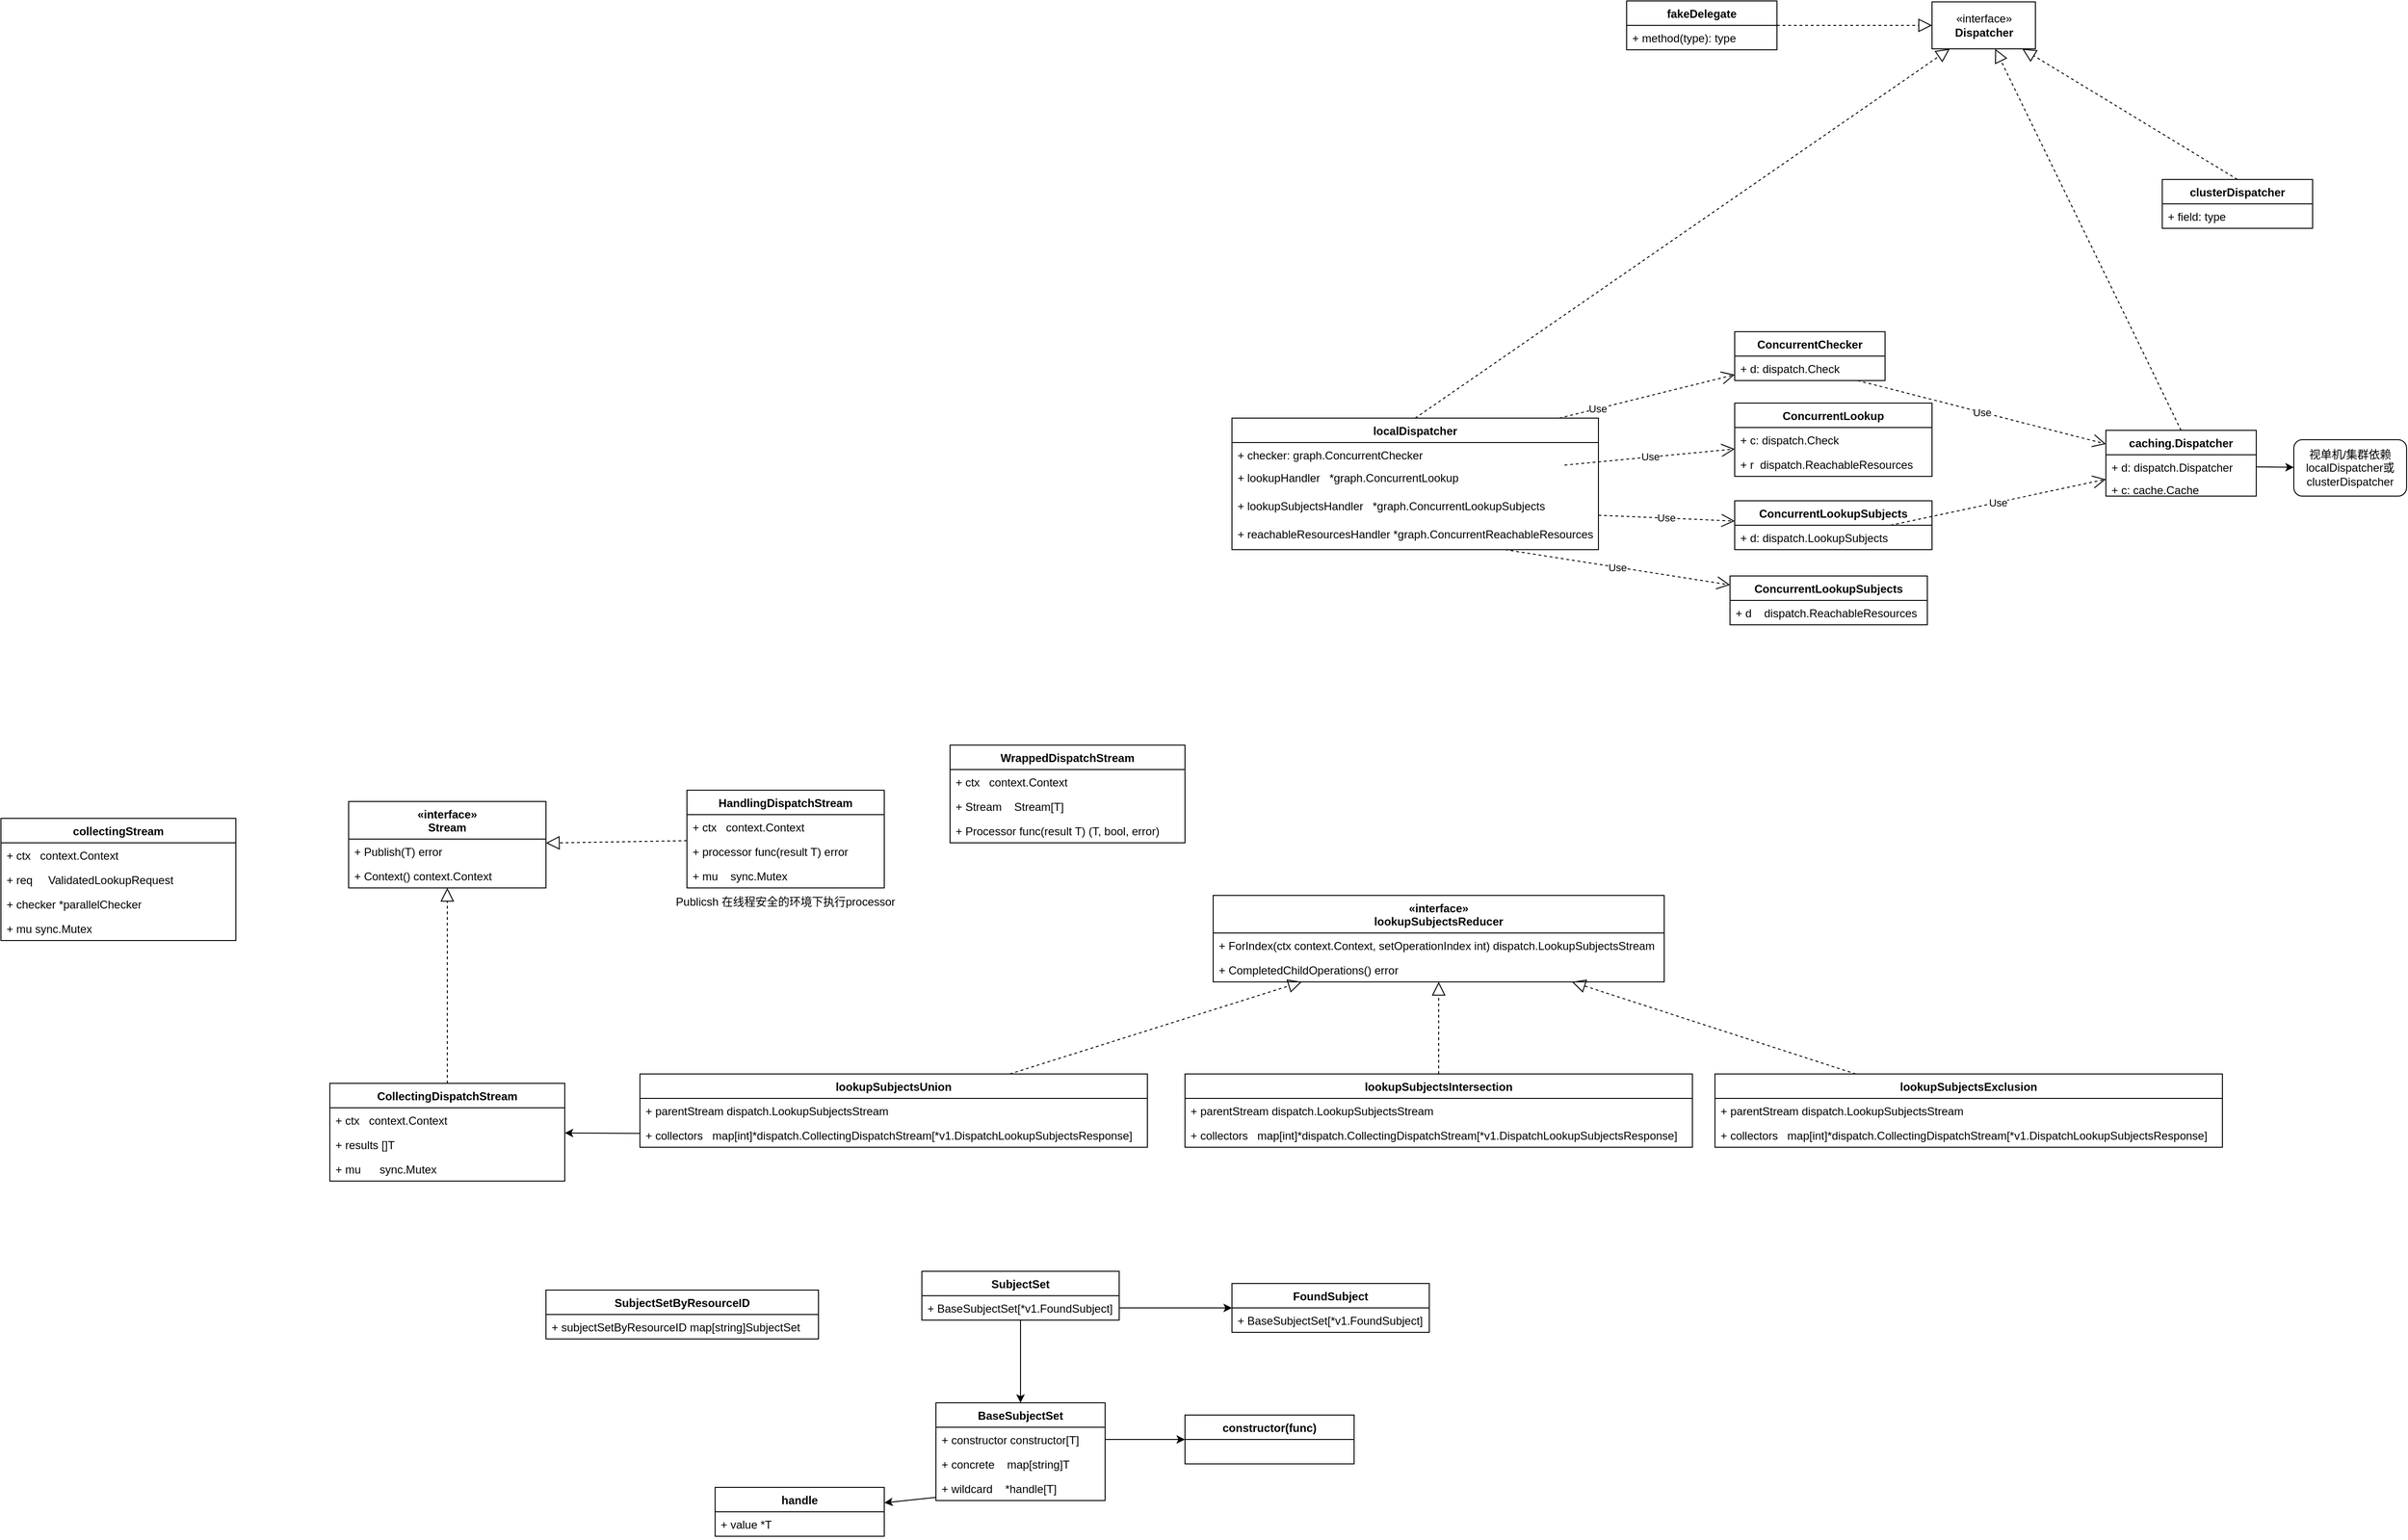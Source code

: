 <mxfile version="21.7.0" type="github">
  <diagram name="Page-1" id="CEwFYDs2fZ4OmFarUrde">
    <mxGraphModel dx="4027" dy="839" grid="1" gridSize="10" guides="1" tooltips="1" connect="1" arrows="1" fold="1" page="1" pageScale="1" pageWidth="827" pageHeight="1169" math="0" shadow="0">
      <root>
        <mxCell id="0" />
        <mxCell id="1" parent="0" />
        <mxCell id="Ls-s1k2iZN3hAYvX85xJ-3" value="«interface»&lt;br&gt;&lt;b&gt;Dispatcher&lt;/b&gt;" style="html=1;" parent="1" vertex="1">
          <mxGeometry x="375" y="379" width="110" height="50" as="geometry" />
        </mxCell>
        <mxCell id="Ls-s1k2iZN3hAYvX85xJ-6" value="" style="endArrow=block;dashed=1;endFill=0;endSize=12;html=1;exitX=0.5;exitY=0;exitDx=0;exitDy=0;" parent="1" source="Ls-s1k2iZN3hAYvX85xJ-22" target="Ls-s1k2iZN3hAYvX85xJ-3" edge="1">
          <mxGeometry width="160" relative="1" as="geometry">
            <mxPoint x="240" y="650" as="sourcePoint" />
            <mxPoint x="400" y="650" as="targetPoint" />
          </mxGeometry>
        </mxCell>
        <mxCell id="Ls-s1k2iZN3hAYvX85xJ-7" value="" style="endArrow=block;dashed=1;endFill=0;endSize=12;html=1;exitX=0.5;exitY=0;exitDx=0;exitDy=0;" parent="1" source="Ls-s1k2iZN3hAYvX85xJ-15" target="Ls-s1k2iZN3hAYvX85xJ-3" edge="1">
          <mxGeometry width="160" relative="1" as="geometry">
            <mxPoint x="250" y="660" as="sourcePoint" />
            <mxPoint x="445" y="440" as="targetPoint" />
          </mxGeometry>
        </mxCell>
        <mxCell id="Ls-s1k2iZN3hAYvX85xJ-8" value="" style="endArrow=block;dashed=1;endFill=0;endSize=12;html=1;exitX=0.5;exitY=0;exitDx=0;exitDy=0;" parent="1" source="Ls-s1k2iZN3hAYvX85xJ-25" target="Ls-s1k2iZN3hAYvX85xJ-3" edge="1">
          <mxGeometry width="160" relative="1" as="geometry">
            <mxPoint x="260" y="670" as="sourcePoint" />
            <mxPoint x="455" y="450" as="targetPoint" />
          </mxGeometry>
        </mxCell>
        <mxCell id="Ls-s1k2iZN3hAYvX85xJ-9" value="" style="endArrow=block;dashed=1;endFill=0;endSize=12;html=1;" parent="1" source="Ls-s1k2iZN3hAYvX85xJ-13" target="Ls-s1k2iZN3hAYvX85xJ-3" edge="1">
          <mxGeometry width="160" relative="1" as="geometry">
            <mxPoint x="270" y="680" as="sourcePoint" />
            <mxPoint x="465" y="460" as="targetPoint" />
          </mxGeometry>
        </mxCell>
        <mxCell id="Ls-s1k2iZN3hAYvX85xJ-10" value="Use" style="endArrow=open;endSize=12;dashed=1;html=1;" parent="1" source="Ls-s1k2iZN3hAYvX85xJ-27" target="Ls-s1k2iZN3hAYvX85xJ-18" edge="1">
          <mxGeometry width="160" relative="1" as="geometry">
            <mxPoint x="720" y="620" as="sourcePoint" />
            <mxPoint x="880" y="620" as="targetPoint" />
          </mxGeometry>
        </mxCell>
        <mxCell id="Ls-s1k2iZN3hAYvX85xJ-13" value="fakeDelegate" style="swimlane;fontStyle=1;align=center;verticalAlign=top;childLayout=stackLayout;horizontal=1;startSize=26;horizontalStack=0;resizeParent=1;resizeParentMax=0;resizeLast=0;collapsible=1;marginBottom=0;" parent="1" vertex="1">
          <mxGeometry x="50" y="378" width="160" height="52" as="geometry" />
        </mxCell>
        <mxCell id="Ls-s1k2iZN3hAYvX85xJ-14" value="+ method(type): type" style="text;strokeColor=none;fillColor=none;align=left;verticalAlign=top;spacingLeft=4;spacingRight=4;overflow=hidden;rotatable=0;points=[[0,0.5],[1,0.5]];portConstraint=eastwest;" parent="Ls-s1k2iZN3hAYvX85xJ-13" vertex="1">
          <mxGeometry y="26" width="160" height="26" as="geometry" />
        </mxCell>
        <mxCell id="Ls-s1k2iZN3hAYvX85xJ-15" value="localDispatcher" style="swimlane;fontStyle=1;align=center;verticalAlign=top;childLayout=stackLayout;horizontal=1;startSize=26;horizontalStack=0;resizeParent=1;resizeParentMax=0;resizeLast=0;collapsible=1;marginBottom=0;" parent="1" vertex="1">
          <mxGeometry x="-370" y="822" width="390" height="140" as="geometry" />
        </mxCell>
        <mxCell id="Ls-s1k2iZN3hAYvX85xJ-27" value="+ checker: graph.ConcurrentChecker" style="text;strokeColor=none;fillColor=none;align=left;verticalAlign=top;spacingLeft=4;spacingRight=4;overflow=hidden;rotatable=0;points=[[0,0.5],[1,0.5]];portConstraint=eastwest;" parent="Ls-s1k2iZN3hAYvX85xJ-15" vertex="1">
          <mxGeometry y="26" width="390" height="24" as="geometry" />
        </mxCell>
        <mxCell id="Ls-s1k2iZN3hAYvX85xJ-40" value="+ lookupHandler   *graph.ConcurrentLookup" style="text;strokeColor=none;fillColor=none;align=left;verticalAlign=top;spacingLeft=4;spacingRight=4;overflow=hidden;rotatable=0;points=[[0,0.5],[1,0.5]];portConstraint=eastwest;" parent="Ls-s1k2iZN3hAYvX85xJ-15" vertex="1">
          <mxGeometry y="50" width="390" height="30" as="geometry" />
        </mxCell>
        <mxCell id="Ls-s1k2iZN3hAYvX85xJ-213" value="+ lookupSubjectsHandler   *graph.ConcurrentLookupSubjects" style="text;strokeColor=none;fillColor=none;align=left;verticalAlign=top;spacingLeft=4;spacingRight=4;overflow=hidden;rotatable=0;points=[[0,0.5],[1,0.5]];portConstraint=eastwest;" parent="Ls-s1k2iZN3hAYvX85xJ-15" vertex="1">
          <mxGeometry y="80" width="390" height="30" as="geometry" />
        </mxCell>
        <mxCell id="Ls-s1k2iZN3hAYvX85xJ-16" value="+ reachableResourcesHandler *graph.ConcurrentReachableResources" style="text;strokeColor=none;fillColor=none;align=left;verticalAlign=top;spacingLeft=4;spacingRight=4;overflow=hidden;rotatable=0;points=[[0,0.5],[1,0.5]];portConstraint=eastwest;" parent="Ls-s1k2iZN3hAYvX85xJ-15" vertex="1">
          <mxGeometry y="110" width="390" height="30" as="geometry" />
        </mxCell>
        <mxCell id="Ls-s1k2iZN3hAYvX85xJ-17" value="Use" style="endArrow=open;endSize=12;dashed=1;html=1;" parent="1" source="Ls-s1k2iZN3hAYvX85xJ-19" target="Ls-s1k2iZN3hAYvX85xJ-22" edge="1">
          <mxGeometry width="160" relative="1" as="geometry">
            <mxPoint x="155.248" y="639" as="sourcePoint" />
            <mxPoint x="197.64" y="730" as="targetPoint" />
          </mxGeometry>
        </mxCell>
        <mxCell id="Ls-s1k2iZN3hAYvX85xJ-18" value="ConcurrentChecker" style="swimlane;fontStyle=1;align=center;verticalAlign=top;childLayout=stackLayout;horizontal=1;startSize=26;horizontalStack=0;resizeParent=1;resizeParentMax=0;resizeLast=0;collapsible=1;marginBottom=0;" parent="1" vertex="1">
          <mxGeometry x="165" y="730" width="160" height="52" as="geometry" />
        </mxCell>
        <mxCell id="Ls-s1k2iZN3hAYvX85xJ-19" value="+ d: dispatch.Check" style="text;strokeColor=none;fillColor=none;align=left;verticalAlign=top;spacingLeft=4;spacingRight=4;overflow=hidden;rotatable=0;points=[[0,0.5],[1,0.5]];portConstraint=eastwest;" parent="Ls-s1k2iZN3hAYvX85xJ-18" vertex="1">
          <mxGeometry y="26" width="160" height="26" as="geometry" />
        </mxCell>
        <mxCell id="Ls-s1k2iZN3hAYvX85xJ-25" value="clusterDispatcher" style="swimlane;fontStyle=1;align=center;verticalAlign=top;childLayout=stackLayout;horizontal=1;startSize=26;horizontalStack=0;resizeParent=1;resizeParentMax=0;resizeLast=0;collapsible=1;marginBottom=0;" parent="1" vertex="1">
          <mxGeometry x="620" y="568" width="160" height="52" as="geometry" />
        </mxCell>
        <mxCell id="Ls-s1k2iZN3hAYvX85xJ-26" value="+ field: type" style="text;strokeColor=none;fillColor=none;align=left;verticalAlign=top;spacingLeft=4;spacingRight=4;overflow=hidden;rotatable=0;points=[[0,0.5],[1,0.5]];portConstraint=eastwest;" parent="Ls-s1k2iZN3hAYvX85xJ-25" vertex="1">
          <mxGeometry y="26" width="160" height="26" as="geometry" />
        </mxCell>
        <mxCell id="Ls-s1k2iZN3hAYvX85xJ-28" value="ConcurrentLookup" style="swimlane;fontStyle=1;align=center;verticalAlign=top;childLayout=stackLayout;horizontal=1;startSize=26;horizontalStack=0;resizeParent=1;resizeParentMax=0;resizeLast=0;collapsible=1;marginBottom=0;" parent="1" vertex="1">
          <mxGeometry x="165" y="806" width="210" height="78" as="geometry" />
        </mxCell>
        <mxCell id="Ls-s1k2iZN3hAYvX85xJ-30" value="+ c: dispatch.Check" style="text;strokeColor=none;fillColor=none;align=left;verticalAlign=top;spacingLeft=4;spacingRight=4;overflow=hidden;rotatable=0;points=[[0,0.5],[1,0.5]];portConstraint=eastwest;" parent="Ls-s1k2iZN3hAYvX85xJ-28" vertex="1">
          <mxGeometry y="26" width="210" height="26" as="geometry" />
        </mxCell>
        <mxCell id="Ls-s1k2iZN3hAYvX85xJ-31" value="+ r  dispatch.ReachableResources" style="text;strokeColor=none;fillColor=none;align=left;verticalAlign=top;spacingLeft=4;spacingRight=4;overflow=hidden;rotatable=0;points=[[0,0.5],[1,0.5]];portConstraint=eastwest;" parent="Ls-s1k2iZN3hAYvX85xJ-28" vertex="1">
          <mxGeometry y="52" width="210" height="26" as="geometry" />
        </mxCell>
        <mxCell id="Ls-s1k2iZN3hAYvX85xJ-35" value="Use" style="endArrow=open;endSize=12;dashed=1;html=1;" parent="1" source="Ls-s1k2iZN3hAYvX85xJ-40" target="Ls-s1k2iZN3hAYvX85xJ-28" edge="1">
          <mxGeometry width="160" relative="1" as="geometry">
            <mxPoint x="76" y="619" as="sourcePoint" />
            <mxPoint x="262" y="690" as="targetPoint" />
          </mxGeometry>
        </mxCell>
        <mxCell id="Ls-s1k2iZN3hAYvX85xJ-41" value="ConcurrentLookupSubjects" style="swimlane;fontStyle=1;align=center;verticalAlign=top;childLayout=stackLayout;horizontal=1;startSize=26;horizontalStack=0;resizeParent=1;resizeParentMax=0;resizeLast=0;collapsible=1;marginBottom=0;" parent="1" vertex="1">
          <mxGeometry x="165" y="910" width="210" height="52" as="geometry" />
        </mxCell>
        <mxCell id="Ls-s1k2iZN3hAYvX85xJ-42" value="+ d: dispatch.LookupSubjects" style="text;strokeColor=none;fillColor=none;align=left;verticalAlign=top;spacingLeft=4;spacingRight=4;overflow=hidden;rotatable=0;points=[[0,0.5],[1,0.5]];portConstraint=eastwest;" parent="Ls-s1k2iZN3hAYvX85xJ-41" vertex="1">
          <mxGeometry y="26" width="210" height="26" as="geometry" />
        </mxCell>
        <mxCell id="Ls-s1k2iZN3hAYvX85xJ-44" value="Use" style="endArrow=open;endSize=12;dashed=1;html=1;" parent="1" source="Ls-s1k2iZN3hAYvX85xJ-42" target="Ls-s1k2iZN3hAYvX85xJ-22" edge="1">
          <mxGeometry width="160" relative="1" as="geometry">
            <mxPoint x="338" y="772" as="sourcePoint" />
            <mxPoint x="540" y="817" as="targetPoint" />
          </mxGeometry>
        </mxCell>
        <mxCell id="Ls-s1k2iZN3hAYvX85xJ-55" value="«interface»&#xa;Stream" style="swimlane;fontStyle=1;align=center;verticalAlign=top;childLayout=stackLayout;horizontal=1;startSize=40;horizontalStack=0;resizeParent=1;resizeParentMax=0;resizeLast=0;collapsible=1;marginBottom=0;" parent="1" vertex="1">
          <mxGeometry x="-1310" y="1230" width="210" height="92" as="geometry" />
        </mxCell>
        <mxCell id="Ls-s1k2iZN3hAYvX85xJ-56" value="+ Publish(T) error" style="text;strokeColor=none;fillColor=none;align=left;verticalAlign=top;spacingLeft=4;spacingRight=4;overflow=hidden;rotatable=0;points=[[0,0.5],[1,0.5]];portConstraint=eastwest;" parent="Ls-s1k2iZN3hAYvX85xJ-55" vertex="1">
          <mxGeometry y="40" width="210" height="26" as="geometry" />
        </mxCell>
        <mxCell id="Ls-s1k2iZN3hAYvX85xJ-57" value="+ Context() context.Context" style="text;strokeColor=none;fillColor=none;align=left;verticalAlign=top;spacingLeft=4;spacingRight=4;overflow=hidden;rotatable=0;points=[[0,0.5],[1,0.5]];portConstraint=eastwest;" parent="Ls-s1k2iZN3hAYvX85xJ-55" vertex="1">
          <mxGeometry y="66" width="210" height="26" as="geometry" />
        </mxCell>
        <mxCell id="Ls-s1k2iZN3hAYvX85xJ-59" value="" style="endArrow=block;dashed=1;endFill=0;endSize=12;html=1;" parent="1" source="Ls-s1k2iZN3hAYvX85xJ-52" target="Ls-s1k2iZN3hAYvX85xJ-55" edge="1">
          <mxGeometry width="160" relative="1" as="geometry">
            <mxPoint x="-10" y="820" as="sourcePoint" />
            <mxPoint x="385" y="433" as="targetPoint" />
          </mxGeometry>
        </mxCell>
        <mxCell id="Ls-s1k2iZN3hAYvX85xJ-84" value="WrappedDispatchStream" style="swimlane;fontStyle=1;align=center;verticalAlign=top;childLayout=stackLayout;horizontal=1;startSize=26;horizontalStack=0;resizeParent=1;resizeParentMax=0;resizeLast=0;collapsible=1;marginBottom=0;" parent="1" vertex="1">
          <mxGeometry x="-670" y="1170" width="250" height="104" as="geometry" />
        </mxCell>
        <mxCell id="Ls-s1k2iZN3hAYvX85xJ-85" value="+ ctx   context.Context" style="text;strokeColor=none;fillColor=none;align=left;verticalAlign=top;spacingLeft=4;spacingRight=4;overflow=hidden;rotatable=0;points=[[0,0.5],[1,0.5]];portConstraint=eastwest;" parent="Ls-s1k2iZN3hAYvX85xJ-84" vertex="1">
          <mxGeometry y="26" width="250" height="26" as="geometry" />
        </mxCell>
        <mxCell id="Ls-s1k2iZN3hAYvX85xJ-86" value="+ Stream    Stream[T]" style="text;strokeColor=none;fillColor=none;align=left;verticalAlign=top;spacingLeft=4;spacingRight=4;overflow=hidden;rotatable=0;points=[[0,0.5],[1,0.5]];portConstraint=eastwest;" parent="Ls-s1k2iZN3hAYvX85xJ-84" vertex="1">
          <mxGeometry y="52" width="250" height="26" as="geometry" />
        </mxCell>
        <mxCell id="Ls-s1k2iZN3hAYvX85xJ-87" value="+ Processor func(result T) (T, bool, error)" style="text;strokeColor=none;fillColor=none;align=left;verticalAlign=top;spacingLeft=4;spacingRight=4;overflow=hidden;rotatable=0;points=[[0,0.5],[1,0.5]];portConstraint=eastwest;" parent="Ls-s1k2iZN3hAYvX85xJ-84" vertex="1">
          <mxGeometry y="78" width="250" height="26" as="geometry" />
        </mxCell>
        <mxCell id="Ls-s1k2iZN3hAYvX85xJ-160" value="lookupSubjectsIntersection" style="swimlane;fontStyle=1;align=center;verticalAlign=top;childLayout=stackLayout;horizontal=1;startSize=26;horizontalStack=0;resizeParent=1;resizeParentMax=0;resizeLast=0;collapsible=1;marginBottom=0;" parent="1" vertex="1">
          <mxGeometry x="-420" y="1520" width="540" height="78" as="geometry" />
        </mxCell>
        <mxCell id="Ls-s1k2iZN3hAYvX85xJ-161" value="+ parentStream dispatch.LookupSubjectsStream" style="text;strokeColor=none;fillColor=none;align=left;verticalAlign=top;spacingLeft=4;spacingRight=4;overflow=hidden;rotatable=0;points=[[0,0.5],[1,0.5]];portConstraint=eastwest;" parent="Ls-s1k2iZN3hAYvX85xJ-160" vertex="1">
          <mxGeometry y="26" width="540" height="26" as="geometry" />
        </mxCell>
        <mxCell id="Ls-s1k2iZN3hAYvX85xJ-162" value="+ collectors   map[int]*dispatch.CollectingDispatchStream[*v1.DispatchLookupSubjectsResponse]" style="text;strokeColor=none;fillColor=none;align=left;verticalAlign=top;spacingLeft=4;spacingRight=4;overflow=hidden;rotatable=0;points=[[0,0.5],[1,0.5]];portConstraint=eastwest;" parent="Ls-s1k2iZN3hAYvX85xJ-160" vertex="1">
          <mxGeometry y="52" width="540" height="26" as="geometry" />
        </mxCell>
        <mxCell id="Ls-s1k2iZN3hAYvX85xJ-164" value="«interface»&#xa;lookupSubjectsReducer" style="swimlane;fontStyle=1;align=center;verticalAlign=top;childLayout=stackLayout;horizontal=1;startSize=40;horizontalStack=0;resizeParent=1;resizeParentMax=0;resizeLast=0;collapsible=1;marginBottom=0;" parent="1" vertex="1">
          <mxGeometry x="-390" y="1330" width="480" height="92" as="geometry" />
        </mxCell>
        <mxCell id="Ls-s1k2iZN3hAYvX85xJ-165" value="+ ForIndex(ctx context.Context, setOperationIndex int) dispatch.LookupSubjectsStream" style="text;strokeColor=none;fillColor=none;align=left;verticalAlign=top;spacingLeft=4;spacingRight=4;overflow=hidden;rotatable=0;points=[[0,0.5],[1,0.5]];portConstraint=eastwest;" parent="Ls-s1k2iZN3hAYvX85xJ-164" vertex="1">
          <mxGeometry y="40" width="480" height="26" as="geometry" />
        </mxCell>
        <mxCell id="Ls-s1k2iZN3hAYvX85xJ-166" value="+ CompletedChildOperations() error" style="text;strokeColor=none;fillColor=none;align=left;verticalAlign=top;spacingLeft=4;spacingRight=4;overflow=hidden;rotatable=0;points=[[0,0.5],[1,0.5]];portConstraint=eastwest;" parent="Ls-s1k2iZN3hAYvX85xJ-164" vertex="1">
          <mxGeometry y="66" width="480" height="26" as="geometry" />
        </mxCell>
        <mxCell id="Ls-s1k2iZN3hAYvX85xJ-167" value="" style="endArrow=block;dashed=1;endFill=0;endSize=12;html=1;" parent="1" source="Ls-s1k2iZN3hAYvX85xJ-160" target="Ls-s1k2iZN3hAYvX85xJ-164" edge="1">
          <mxGeometry width="160" relative="1" as="geometry">
            <mxPoint x="-195" y="1080" as="sourcePoint" />
            <mxPoint x="-195" y="1012" as="targetPoint" />
          </mxGeometry>
        </mxCell>
        <mxCell id="Ls-s1k2iZN3hAYvX85xJ-168" value="CollectingDispatchStream" style="swimlane;fontStyle=1;align=center;verticalAlign=top;childLayout=stackLayout;horizontal=1;startSize=26;horizontalStack=0;resizeParent=1;resizeParentMax=0;resizeLast=0;collapsible=1;marginBottom=0;" parent="1" vertex="1">
          <mxGeometry x="-1330" y="1530" width="250" height="104" as="geometry" />
        </mxCell>
        <mxCell id="Ls-s1k2iZN3hAYvX85xJ-169" value="+ ctx   context.Context" style="text;strokeColor=none;fillColor=none;align=left;verticalAlign=top;spacingLeft=4;spacingRight=4;overflow=hidden;rotatable=0;points=[[0,0.5],[1,0.5]];portConstraint=eastwest;" parent="Ls-s1k2iZN3hAYvX85xJ-168" vertex="1">
          <mxGeometry y="26" width="250" height="26" as="geometry" />
        </mxCell>
        <mxCell id="Ls-s1k2iZN3hAYvX85xJ-170" value="+ results []T" style="text;strokeColor=none;fillColor=none;align=left;verticalAlign=top;spacingLeft=4;spacingRight=4;overflow=hidden;rotatable=0;points=[[0,0.5],[1,0.5]];portConstraint=eastwest;" parent="Ls-s1k2iZN3hAYvX85xJ-168" vertex="1">
          <mxGeometry y="52" width="250" height="26" as="geometry" />
        </mxCell>
        <mxCell id="Ls-s1k2iZN3hAYvX85xJ-171" value="+ mu      sync.Mutex" style="text;strokeColor=none;fillColor=none;align=left;verticalAlign=top;spacingLeft=4;spacingRight=4;overflow=hidden;rotatable=0;points=[[0,0.5],[1,0.5]];portConstraint=eastwest;" parent="Ls-s1k2iZN3hAYvX85xJ-168" vertex="1">
          <mxGeometry y="78" width="250" height="26" as="geometry" />
        </mxCell>
        <mxCell id="Ls-s1k2iZN3hAYvX85xJ-172" value="" style="endArrow=block;dashed=1;endFill=0;endSize=12;html=1;" parent="1" source="Ls-s1k2iZN3hAYvX85xJ-168" target="Ls-s1k2iZN3hAYvX85xJ-55" edge="1">
          <mxGeometry width="160" relative="1" as="geometry">
            <mxPoint x="-195" y="1080" as="sourcePoint" />
            <mxPoint x="-195" y="1012" as="targetPoint" />
          </mxGeometry>
        </mxCell>
        <mxCell id="Ls-s1k2iZN3hAYvX85xJ-173" value="lookupSubjectsUnion" style="swimlane;fontStyle=1;align=center;verticalAlign=top;childLayout=stackLayout;horizontal=1;startSize=26;horizontalStack=0;resizeParent=1;resizeParentMax=0;resizeLast=0;collapsible=1;marginBottom=0;" parent="1" vertex="1">
          <mxGeometry x="-1000" y="1520" width="540" height="78" as="geometry" />
        </mxCell>
        <mxCell id="Ls-s1k2iZN3hAYvX85xJ-174" value="+ parentStream dispatch.LookupSubjectsStream" style="text;strokeColor=none;fillColor=none;align=left;verticalAlign=top;spacingLeft=4;spacingRight=4;overflow=hidden;rotatable=0;points=[[0,0.5],[1,0.5]];portConstraint=eastwest;" parent="Ls-s1k2iZN3hAYvX85xJ-173" vertex="1">
          <mxGeometry y="26" width="540" height="26" as="geometry" />
        </mxCell>
        <mxCell id="Ls-s1k2iZN3hAYvX85xJ-175" value="+ collectors   map[int]*dispatch.CollectingDispatchStream[*v1.DispatchLookupSubjectsResponse]" style="text;strokeColor=none;fillColor=none;align=left;verticalAlign=top;spacingLeft=4;spacingRight=4;overflow=hidden;rotatable=0;points=[[0,0.5],[1,0.5]];portConstraint=eastwest;" parent="Ls-s1k2iZN3hAYvX85xJ-173" vertex="1">
          <mxGeometry y="52" width="540" height="26" as="geometry" />
        </mxCell>
        <mxCell id="Ls-s1k2iZN3hAYvX85xJ-176" value="" style="endArrow=block;dashed=1;endFill=0;endSize=12;html=1;" parent="1" source="Ls-s1k2iZN3hAYvX85xJ-173" target="Ls-s1k2iZN3hAYvX85xJ-164" edge="1">
          <mxGeometry width="160" relative="1" as="geometry">
            <mxPoint x="-185" y="1090" as="sourcePoint" />
            <mxPoint x="-140" y="1432" as="targetPoint" />
          </mxGeometry>
        </mxCell>
        <mxCell id="Ls-s1k2iZN3hAYvX85xJ-177" value="lookupSubjectsExclusion" style="swimlane;fontStyle=1;align=center;verticalAlign=top;childLayout=stackLayout;horizontal=1;startSize=26;horizontalStack=0;resizeParent=1;resizeParentMax=0;resizeLast=0;collapsible=1;marginBottom=0;" parent="1" vertex="1">
          <mxGeometry x="144" y="1520" width="540" height="78" as="geometry" />
        </mxCell>
        <mxCell id="Ls-s1k2iZN3hAYvX85xJ-178" value="+ parentStream dispatch.LookupSubjectsStream" style="text;strokeColor=none;fillColor=none;align=left;verticalAlign=top;spacingLeft=4;spacingRight=4;overflow=hidden;rotatable=0;points=[[0,0.5],[1,0.5]];portConstraint=eastwest;" parent="Ls-s1k2iZN3hAYvX85xJ-177" vertex="1">
          <mxGeometry y="26" width="540" height="26" as="geometry" />
        </mxCell>
        <mxCell id="Ls-s1k2iZN3hAYvX85xJ-179" value="+ collectors   map[int]*dispatch.CollectingDispatchStream[*v1.DispatchLookupSubjectsResponse]" style="text;strokeColor=none;fillColor=none;align=left;verticalAlign=top;spacingLeft=4;spacingRight=4;overflow=hidden;rotatable=0;points=[[0,0.5],[1,0.5]];portConstraint=eastwest;" parent="Ls-s1k2iZN3hAYvX85xJ-177" vertex="1">
          <mxGeometry y="52" width="540" height="26" as="geometry" />
        </mxCell>
        <mxCell id="Ls-s1k2iZN3hAYvX85xJ-180" value="" style="endArrow=block;dashed=1;endFill=0;endSize=12;html=1;" parent="1" source="Ls-s1k2iZN3hAYvX85xJ-177" target="Ls-s1k2iZN3hAYvX85xJ-164" edge="1">
          <mxGeometry width="160" relative="1" as="geometry">
            <mxPoint x="369" y="1080" as="sourcePoint" />
            <mxPoint x="414" y="1422" as="targetPoint" />
          </mxGeometry>
        </mxCell>
        <mxCell id="Ls-s1k2iZN3hAYvX85xJ-182" style="rounded=0;orthogonalLoop=1;jettySize=auto;html=1;" parent="1" source="Ls-s1k2iZN3hAYvX85xJ-175" target="Ls-s1k2iZN3hAYvX85xJ-168" edge="1">
          <mxGeometry relative="1" as="geometry" />
        </mxCell>
        <mxCell id="Ls-s1k2iZN3hAYvX85xJ-183" value="" style="group" parent="1" vertex="1" connectable="0">
          <mxGeometry x="-975" y="1218" width="260" height="134" as="geometry" />
        </mxCell>
        <mxCell id="Ls-s1k2iZN3hAYvX85xJ-52" value="HandlingDispatchStream" style="swimlane;fontStyle=1;align=center;verticalAlign=top;childLayout=stackLayout;horizontal=1;startSize=26;horizontalStack=0;resizeParent=1;resizeParentMax=0;resizeLast=0;collapsible=1;marginBottom=0;" parent="Ls-s1k2iZN3hAYvX85xJ-183" vertex="1">
          <mxGeometry x="25" width="210" height="104" as="geometry" />
        </mxCell>
        <mxCell id="Ls-s1k2iZN3hAYvX85xJ-53" value="+ ctx   context.Context" style="text;strokeColor=none;fillColor=none;align=left;verticalAlign=top;spacingLeft=4;spacingRight=4;overflow=hidden;rotatable=0;points=[[0,0.5],[1,0.5]];portConstraint=eastwest;" parent="Ls-s1k2iZN3hAYvX85xJ-52" vertex="1">
          <mxGeometry y="26" width="210" height="26" as="geometry" />
        </mxCell>
        <mxCell id="Ls-s1k2iZN3hAYvX85xJ-58" value="+ processor func(result T) error" style="text;strokeColor=none;fillColor=none;align=left;verticalAlign=top;spacingLeft=4;spacingRight=4;overflow=hidden;rotatable=0;points=[[0,0.5],[1,0.5]];portConstraint=eastwest;" parent="Ls-s1k2iZN3hAYvX85xJ-52" vertex="1">
          <mxGeometry y="52" width="210" height="26" as="geometry" />
        </mxCell>
        <mxCell id="Ls-s1k2iZN3hAYvX85xJ-54" value="+ mu    sync.Mutex" style="text;strokeColor=none;fillColor=none;align=left;verticalAlign=top;spacingLeft=4;spacingRight=4;overflow=hidden;rotatable=0;points=[[0,0.5],[1,0.5]];portConstraint=eastwest;" parent="Ls-s1k2iZN3hAYvX85xJ-52" vertex="1">
          <mxGeometry y="78" width="210" height="26" as="geometry" />
        </mxCell>
        <mxCell id="Ls-s1k2iZN3hAYvX85xJ-60" value="Publicsh 在线程安全的环境下执行processor" style="text;html=1;strokeColor=none;fillColor=none;align=center;verticalAlign=middle;whiteSpace=wrap;rounded=0;" parent="Ls-s1k2iZN3hAYvX85xJ-183" vertex="1">
          <mxGeometry y="104" width="260" height="30" as="geometry" />
        </mxCell>
        <mxCell id="Ls-s1k2iZN3hAYvX85xJ-184" value="SubjectSetByResourceID" style="swimlane;fontStyle=1;align=center;verticalAlign=top;childLayout=stackLayout;horizontal=1;startSize=26;horizontalStack=0;resizeParent=1;resizeParentMax=0;resizeLast=0;collapsible=1;marginBottom=0;" parent="1" vertex="1">
          <mxGeometry x="-1100" y="1750" width="290" height="52" as="geometry" />
        </mxCell>
        <mxCell id="Ls-s1k2iZN3hAYvX85xJ-185" value="+ subjectSetByResourceID map[string]SubjectSet" style="text;strokeColor=none;fillColor=none;align=left;verticalAlign=top;spacingLeft=4;spacingRight=4;overflow=hidden;rotatable=0;points=[[0,0.5],[1,0.5]];portConstraint=eastwest;" parent="Ls-s1k2iZN3hAYvX85xJ-184" vertex="1">
          <mxGeometry y="26" width="290" height="26" as="geometry" />
        </mxCell>
        <mxCell id="Ls-s1k2iZN3hAYvX85xJ-187" value="SubjectSet" style="swimlane;fontStyle=1;align=center;verticalAlign=top;childLayout=stackLayout;horizontal=1;startSize=26;horizontalStack=0;resizeParent=1;resizeParentMax=0;resizeLast=0;collapsible=1;marginBottom=0;" parent="1" vertex="1">
          <mxGeometry x="-700" y="1730" width="210" height="52" as="geometry" />
        </mxCell>
        <mxCell id="Ls-s1k2iZN3hAYvX85xJ-188" value="+ BaseSubjectSet[*v1.FoundSubject]" style="text;strokeColor=none;fillColor=none;align=left;verticalAlign=top;spacingLeft=4;spacingRight=4;overflow=hidden;rotatable=0;points=[[0,0.5],[1,0.5]];portConstraint=eastwest;" parent="Ls-s1k2iZN3hAYvX85xJ-187" vertex="1">
          <mxGeometry y="26" width="210" height="26" as="geometry" />
        </mxCell>
        <mxCell id="Ls-s1k2iZN3hAYvX85xJ-189" value="BaseSubjectSet" style="swimlane;fontStyle=1;align=center;verticalAlign=top;childLayout=stackLayout;horizontal=1;startSize=26;horizontalStack=0;resizeParent=1;resizeParentMax=0;resizeLast=0;collapsible=1;marginBottom=0;" parent="1" vertex="1">
          <mxGeometry x="-685" y="1870" width="180" height="104" as="geometry" />
        </mxCell>
        <mxCell id="Ls-s1k2iZN3hAYvX85xJ-190" value="+ constructor constructor[T]" style="text;strokeColor=none;fillColor=none;align=left;verticalAlign=top;spacingLeft=4;spacingRight=4;overflow=hidden;rotatable=0;points=[[0,0.5],[1,0.5]];portConstraint=eastwest;" parent="Ls-s1k2iZN3hAYvX85xJ-189" vertex="1">
          <mxGeometry y="26" width="180" height="26" as="geometry" />
        </mxCell>
        <mxCell id="Ls-s1k2iZN3hAYvX85xJ-193" value="+ concrete    map[string]T" style="text;strokeColor=none;fillColor=none;align=left;verticalAlign=top;spacingLeft=4;spacingRight=4;overflow=hidden;rotatable=0;points=[[0,0.5],[1,0.5]];portConstraint=eastwest;" parent="Ls-s1k2iZN3hAYvX85xJ-189" vertex="1">
          <mxGeometry y="52" width="180" height="26" as="geometry" />
        </mxCell>
        <mxCell id="Ls-s1k2iZN3hAYvX85xJ-194" value="+ wildcard    *handle[T]" style="text;strokeColor=none;fillColor=none;align=left;verticalAlign=top;spacingLeft=4;spacingRight=4;overflow=hidden;rotatable=0;points=[[0,0.5],[1,0.5]];portConstraint=eastwest;" parent="Ls-s1k2iZN3hAYvX85xJ-189" vertex="1">
          <mxGeometry y="78" width="180" height="26" as="geometry" />
        </mxCell>
        <mxCell id="Ls-s1k2iZN3hAYvX85xJ-192" style="rounded=0;orthogonalLoop=1;jettySize=auto;html=1;" parent="1" source="Ls-s1k2iZN3hAYvX85xJ-188" target="Ls-s1k2iZN3hAYvX85xJ-189" edge="1">
          <mxGeometry relative="1" as="geometry" />
        </mxCell>
        <mxCell id="Ls-s1k2iZN3hAYvX85xJ-195" value="constructor(func)" style="swimlane;fontStyle=1;align=center;verticalAlign=top;childLayout=stackLayout;horizontal=1;startSize=26;horizontalStack=0;resizeParent=1;resizeParentMax=0;resizeLast=0;collapsible=1;marginBottom=0;" parent="1" vertex="1">
          <mxGeometry x="-420" y="1883" width="180" height="52" as="geometry" />
        </mxCell>
        <mxCell id="Ls-s1k2iZN3hAYvX85xJ-199" style="rounded=0;orthogonalLoop=1;jettySize=auto;html=1;" parent="1" source="Ls-s1k2iZN3hAYvX85xJ-190" target="Ls-s1k2iZN3hAYvX85xJ-195" edge="1">
          <mxGeometry relative="1" as="geometry" />
        </mxCell>
        <mxCell id="Ls-s1k2iZN3hAYvX85xJ-200" value="handle" style="swimlane;fontStyle=1;align=center;verticalAlign=top;childLayout=stackLayout;horizontal=1;startSize=26;horizontalStack=0;resizeParent=1;resizeParentMax=0;resizeLast=0;collapsible=1;marginBottom=0;" parent="1" vertex="1">
          <mxGeometry x="-920" y="1960" width="180" height="52" as="geometry" />
        </mxCell>
        <mxCell id="Ls-s1k2iZN3hAYvX85xJ-201" value="+ value *T" style="text;strokeColor=none;fillColor=none;align=left;verticalAlign=top;spacingLeft=4;spacingRight=4;overflow=hidden;rotatable=0;points=[[0,0.5],[1,0.5]];portConstraint=eastwest;" parent="Ls-s1k2iZN3hAYvX85xJ-200" vertex="1">
          <mxGeometry y="26" width="180" height="26" as="geometry" />
        </mxCell>
        <mxCell id="Ls-s1k2iZN3hAYvX85xJ-204" style="rounded=0;orthogonalLoop=1;jettySize=auto;html=1;" parent="1" source="Ls-s1k2iZN3hAYvX85xJ-194" target="Ls-s1k2iZN3hAYvX85xJ-200" edge="1">
          <mxGeometry relative="1" as="geometry" />
        </mxCell>
        <mxCell id="Ls-s1k2iZN3hAYvX85xJ-205" value="FoundSubject" style="swimlane;fontStyle=1;align=center;verticalAlign=top;childLayout=stackLayout;horizontal=1;startSize=26;horizontalStack=0;resizeParent=1;resizeParentMax=0;resizeLast=0;collapsible=1;marginBottom=0;" parent="1" vertex="1">
          <mxGeometry x="-370" y="1743" width="210" height="52" as="geometry" />
        </mxCell>
        <mxCell id="Ls-s1k2iZN3hAYvX85xJ-206" value="+ BaseSubjectSet[*v1.FoundSubject]" style="text;strokeColor=none;fillColor=none;align=left;verticalAlign=top;spacingLeft=4;spacingRight=4;overflow=hidden;rotatable=0;points=[[0,0.5],[1,0.5]];portConstraint=eastwest;" parent="Ls-s1k2iZN3hAYvX85xJ-205" vertex="1">
          <mxGeometry y="26" width="210" height="26" as="geometry" />
        </mxCell>
        <mxCell id="Ls-s1k2iZN3hAYvX85xJ-207" style="rounded=0;orthogonalLoop=1;jettySize=auto;html=1;" parent="1" source="Ls-s1k2iZN3hAYvX85xJ-188" target="Ls-s1k2iZN3hAYvX85xJ-205" edge="1">
          <mxGeometry relative="1" as="geometry" />
        </mxCell>
        <mxCell id="Ls-s1k2iZN3hAYvX85xJ-208" value="collectingStream" style="swimlane;fontStyle=1;align=center;verticalAlign=top;childLayout=stackLayout;horizontal=1;startSize=26;horizontalStack=0;resizeParent=1;resizeParentMax=0;resizeLast=0;collapsible=1;marginBottom=0;" parent="1" vertex="1">
          <mxGeometry x="-1680" y="1248" width="250" height="130" as="geometry" />
        </mxCell>
        <mxCell id="Ls-s1k2iZN3hAYvX85xJ-209" value="+ ctx   context.Context" style="text;strokeColor=none;fillColor=none;align=left;verticalAlign=top;spacingLeft=4;spacingRight=4;overflow=hidden;rotatable=0;points=[[0,0.5],[1,0.5]];portConstraint=eastwest;" parent="Ls-s1k2iZN3hAYvX85xJ-208" vertex="1">
          <mxGeometry y="26" width="250" height="26" as="geometry" />
        </mxCell>
        <mxCell id="Ls-s1k2iZN3hAYvX85xJ-210" value="+ req     ValidatedLookupRequest" style="text;strokeColor=none;fillColor=none;align=left;verticalAlign=top;spacingLeft=4;spacingRight=4;overflow=hidden;rotatable=0;points=[[0,0.5],[1,0.5]];portConstraint=eastwest;" parent="Ls-s1k2iZN3hAYvX85xJ-208" vertex="1">
          <mxGeometry y="52" width="250" height="26" as="geometry" />
        </mxCell>
        <mxCell id="Ls-s1k2iZN3hAYvX85xJ-212" value="+ checker *parallelChecker" style="text;strokeColor=none;fillColor=none;align=left;verticalAlign=top;spacingLeft=4;spacingRight=4;overflow=hidden;rotatable=0;points=[[0,0.5],[1,0.5]];portConstraint=eastwest;" parent="Ls-s1k2iZN3hAYvX85xJ-208" vertex="1">
          <mxGeometry y="78" width="250" height="26" as="geometry" />
        </mxCell>
        <mxCell id="Ls-s1k2iZN3hAYvX85xJ-211" value="+ mu sync.Mutex" style="text;strokeColor=none;fillColor=none;align=left;verticalAlign=top;spacingLeft=4;spacingRight=4;overflow=hidden;rotatable=0;points=[[0,0.5],[1,0.5]];portConstraint=eastwest;" parent="Ls-s1k2iZN3hAYvX85xJ-208" vertex="1">
          <mxGeometry y="104" width="250" height="26" as="geometry" />
        </mxCell>
        <mxCell id="Ls-s1k2iZN3hAYvX85xJ-214" value="Use" style="endArrow=open;endSize=12;dashed=1;html=1;" parent="1" source="Ls-s1k2iZN3hAYvX85xJ-213" target="Ls-s1k2iZN3hAYvX85xJ-41" edge="1">
          <mxGeometry width="160" relative="1" as="geometry">
            <mxPoint x="70" y="747" as="sourcePoint" />
            <mxPoint x="200" y="746" as="targetPoint" />
          </mxGeometry>
        </mxCell>
        <mxCell id="Ls-s1k2iZN3hAYvX85xJ-215" value="ConcurrentLookupSubjects" style="swimlane;fontStyle=1;align=center;verticalAlign=top;childLayout=stackLayout;horizontal=1;startSize=26;horizontalStack=0;resizeParent=1;resizeParentMax=0;resizeLast=0;collapsible=1;marginBottom=0;" parent="1" vertex="1">
          <mxGeometry x="160" y="990" width="210" height="52" as="geometry" />
        </mxCell>
        <mxCell id="Ls-s1k2iZN3hAYvX85xJ-216" value="+ d    dispatch.ReachableResources" style="text;strokeColor=none;fillColor=none;align=left;verticalAlign=top;spacingLeft=4;spacingRight=4;overflow=hidden;rotatable=0;points=[[0,0.5],[1,0.5]];portConstraint=eastwest;" parent="Ls-s1k2iZN3hAYvX85xJ-215" vertex="1">
          <mxGeometry y="26" width="210" height="26" as="geometry" />
        </mxCell>
        <mxCell id="Ls-s1k2iZN3hAYvX85xJ-217" value="Use" style="endArrow=open;endSize=12;dashed=1;html=1;" parent="1" source="Ls-s1k2iZN3hAYvX85xJ-16" target="Ls-s1k2iZN3hAYvX85xJ-215" edge="1">
          <mxGeometry width="160" relative="1" as="geometry">
            <mxPoint x="-21" y="920" as="sourcePoint" />
            <mxPoint x="175" y="937" as="targetPoint" />
          </mxGeometry>
        </mxCell>
        <mxCell id="Ls-s1k2iZN3hAYvX85xJ-218" value="" style="group" parent="1" vertex="1" connectable="0">
          <mxGeometry x="560" y="835" width="320" height="70" as="geometry" />
        </mxCell>
        <mxCell id="Ls-s1k2iZN3hAYvX85xJ-22" value="caching.Dispatcher" style="swimlane;fontStyle=1;align=center;verticalAlign=top;childLayout=stackLayout;horizontal=1;startSize=26;horizontalStack=0;resizeParent=1;resizeParentMax=0;resizeLast=0;collapsible=1;marginBottom=0;" parent="Ls-s1k2iZN3hAYvX85xJ-218" vertex="1">
          <mxGeometry width="160" height="70" as="geometry" />
        </mxCell>
        <mxCell id="Ls-s1k2iZN3hAYvX85xJ-23" value="+ d: dispatch.Dispatcher" style="text;strokeColor=none;fillColor=none;align=left;verticalAlign=top;spacingLeft=4;spacingRight=4;overflow=hidden;rotatable=0;points=[[0,0.5],[1,0.5]];portConstraint=eastwest;" parent="Ls-s1k2iZN3hAYvX85xJ-22" vertex="1">
          <mxGeometry y="26" width="160" height="24" as="geometry" />
        </mxCell>
        <mxCell id="Ls-s1k2iZN3hAYvX85xJ-24" value="+ c: cache.Cache" style="text;strokeColor=none;fillColor=none;align=left;verticalAlign=top;spacingLeft=4;spacingRight=4;overflow=hidden;rotatable=0;points=[[0,0.5],[1,0.5]];portConstraint=eastwest;" parent="Ls-s1k2iZN3hAYvX85xJ-22" vertex="1">
          <mxGeometry y="50" width="160" height="20" as="geometry" />
        </mxCell>
        <mxCell id="Ls-s1k2iZN3hAYvX85xJ-50" value="视单机/集群依赖&lt;br&gt;localDispatcher或&lt;br&gt;clusterDispatcher" style="rounded=1;whiteSpace=wrap;html=1;" parent="Ls-s1k2iZN3hAYvX85xJ-218" vertex="1">
          <mxGeometry x="200" y="10" width="120" height="60" as="geometry" />
        </mxCell>
        <mxCell id="Ls-s1k2iZN3hAYvX85xJ-51" style="rounded=0;orthogonalLoop=1;jettySize=auto;html=1;" parent="Ls-s1k2iZN3hAYvX85xJ-218" source="Ls-s1k2iZN3hAYvX85xJ-23" target="Ls-s1k2iZN3hAYvX85xJ-50" edge="1">
          <mxGeometry relative="1" as="geometry" />
        </mxCell>
      </root>
    </mxGraphModel>
  </diagram>
</mxfile>

